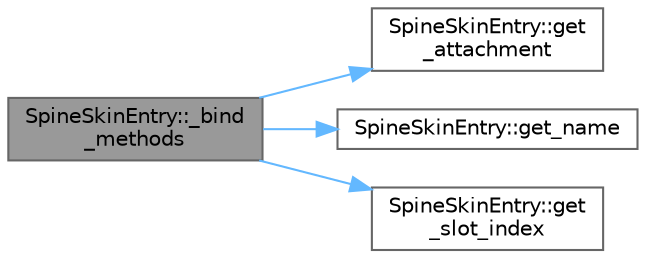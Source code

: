 digraph "SpineSkinEntry::_bind_methods"
{
 // LATEX_PDF_SIZE
  bgcolor="transparent";
  edge [fontname=Helvetica,fontsize=10,labelfontname=Helvetica,labelfontsize=10];
  node [fontname=Helvetica,fontsize=10,shape=box,height=0.2,width=0.4];
  rankdir="LR";
  Node1 [id="Node000001",label="SpineSkinEntry::_bind\l_methods",height=0.2,width=0.4,color="gray40", fillcolor="grey60", style="filled", fontcolor="black",tooltip=" "];
  Node1 -> Node2 [id="edge1_Node000001_Node000002",color="steelblue1",style="solid",tooltip=" "];
  Node2 [id="Node000002",label="SpineSkinEntry::get\l_attachment",height=0.2,width=0.4,color="grey40", fillcolor="white", style="filled",URL="$class_spine_skin_entry.html#a09374a486f1af19e6a6275301604d60b",tooltip=" "];
  Node1 -> Node3 [id="edge2_Node000001_Node000003",color="steelblue1",style="solid",tooltip=" "];
  Node3 [id="Node000003",label="SpineSkinEntry::get_name",height=0.2,width=0.4,color="grey40", fillcolor="white", style="filled",URL="$class_spine_skin_entry.html#abfe3827ca9e1fc21d372da0410ae9285",tooltip=" "];
  Node1 -> Node4 [id="edge3_Node000001_Node000004",color="steelblue1",style="solid",tooltip=" "];
  Node4 [id="Node000004",label="SpineSkinEntry::get\l_slot_index",height=0.2,width=0.4,color="grey40", fillcolor="white", style="filled",URL="$class_spine_skin_entry.html#a5530570bda2e34304f5f1549f6fd7907",tooltip=" "];
}
